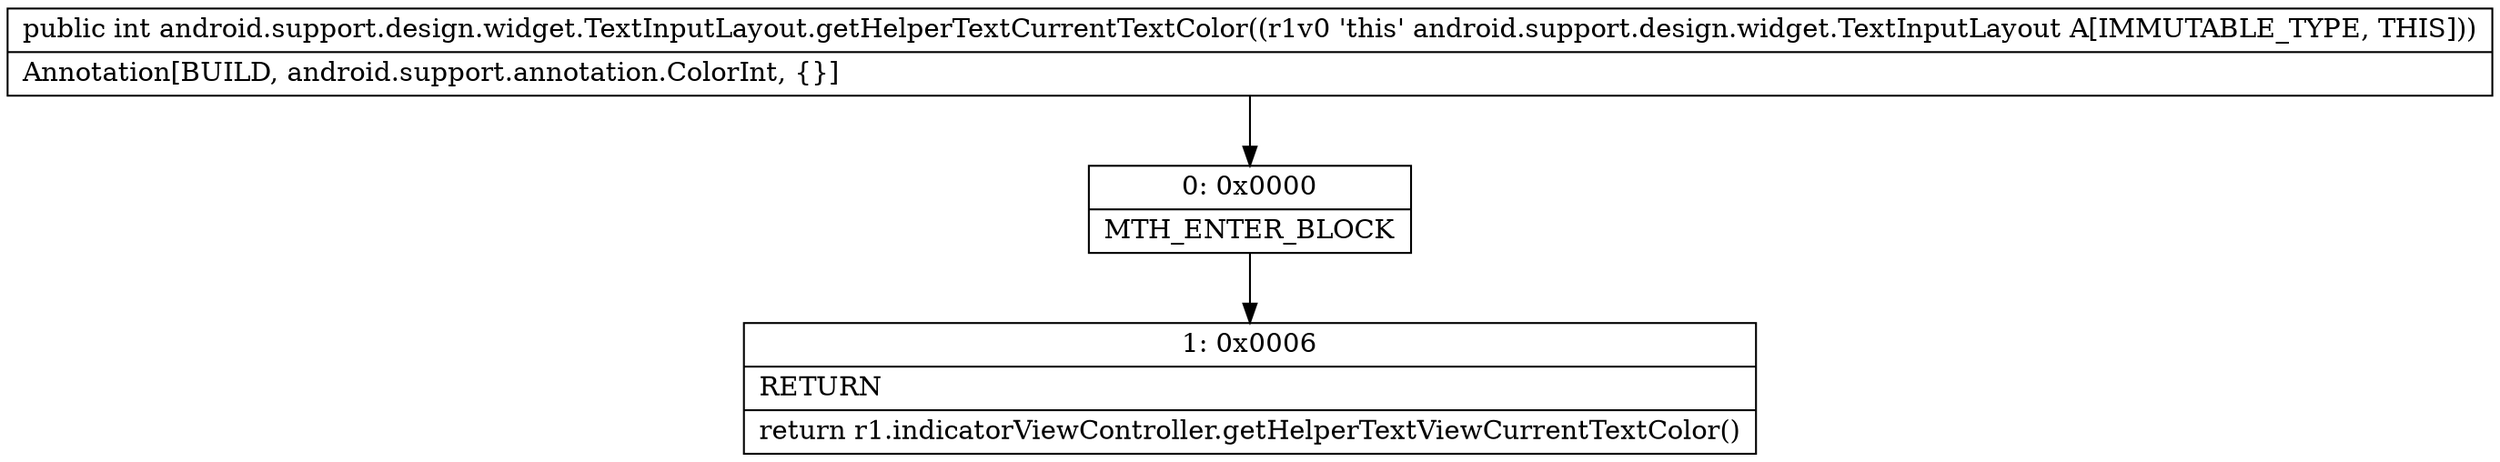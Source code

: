 digraph "CFG forandroid.support.design.widget.TextInputLayout.getHelperTextCurrentTextColor()I" {
Node_0 [shape=record,label="{0\:\ 0x0000|MTH_ENTER_BLOCK\l}"];
Node_1 [shape=record,label="{1\:\ 0x0006|RETURN\l|return r1.indicatorViewController.getHelperTextViewCurrentTextColor()\l}"];
MethodNode[shape=record,label="{public int android.support.design.widget.TextInputLayout.getHelperTextCurrentTextColor((r1v0 'this' android.support.design.widget.TextInputLayout A[IMMUTABLE_TYPE, THIS]))  | Annotation[BUILD, android.support.annotation.ColorInt, \{\}]\l}"];
MethodNode -> Node_0;
Node_0 -> Node_1;
}


